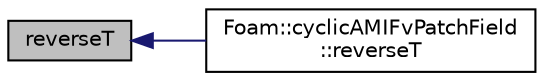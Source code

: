 digraph "reverseT"
{
  bgcolor="transparent";
  edge [fontname="Helvetica",fontsize="10",labelfontname="Helvetica",labelfontsize="10"];
  node [fontname="Helvetica",fontsize="10",shape=record];
  rankdir="LR";
  Node1 [label="reverseT",height=0.2,width=0.4,color="black", fillcolor="grey75", style="filled", fontcolor="black"];
  Node1 -> Node2 [dir="back",color="midnightblue",fontsize="10",style="solid",fontname="Helvetica"];
  Node2 [label="Foam::cyclicAMIFvPatchField\l::reverseT",height=0.2,width=0.4,color="black",URL="$a00466.html#a8449a6b191feb77a67a0e5abb8b0ac9f",tooltip="Return neighbour-cell transformation tensor. "];
}
